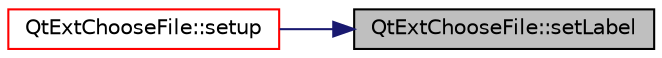 digraph "QtExtChooseFile::setLabel"
{
 // LATEX_PDF_SIZE
  edge [fontname="Helvetica",fontsize="10",labelfontname="Helvetica",labelfontsize="10"];
  node [fontname="Helvetica",fontsize="10",shape=record];
  rankdir="RL";
  Node1 [label="QtExtChooseFile::setLabel",height=0.2,width=0.4,color="black", fillcolor="grey75", style="filled", fontcolor="black",tooltip=" "];
  Node1 -> Node2 [dir="back",color="midnightblue",fontsize="10",style="solid",fontname="Helvetica"];
  Node2 [label="QtExtChooseFile::setup",height=0.2,width=0.4,color="red", fillcolor="white", style="filled",URL="$class_qt_ext_choose_file.html#aea9769e39ae917fa1d370d5cf3216a8c",tooltip=" "];
}
